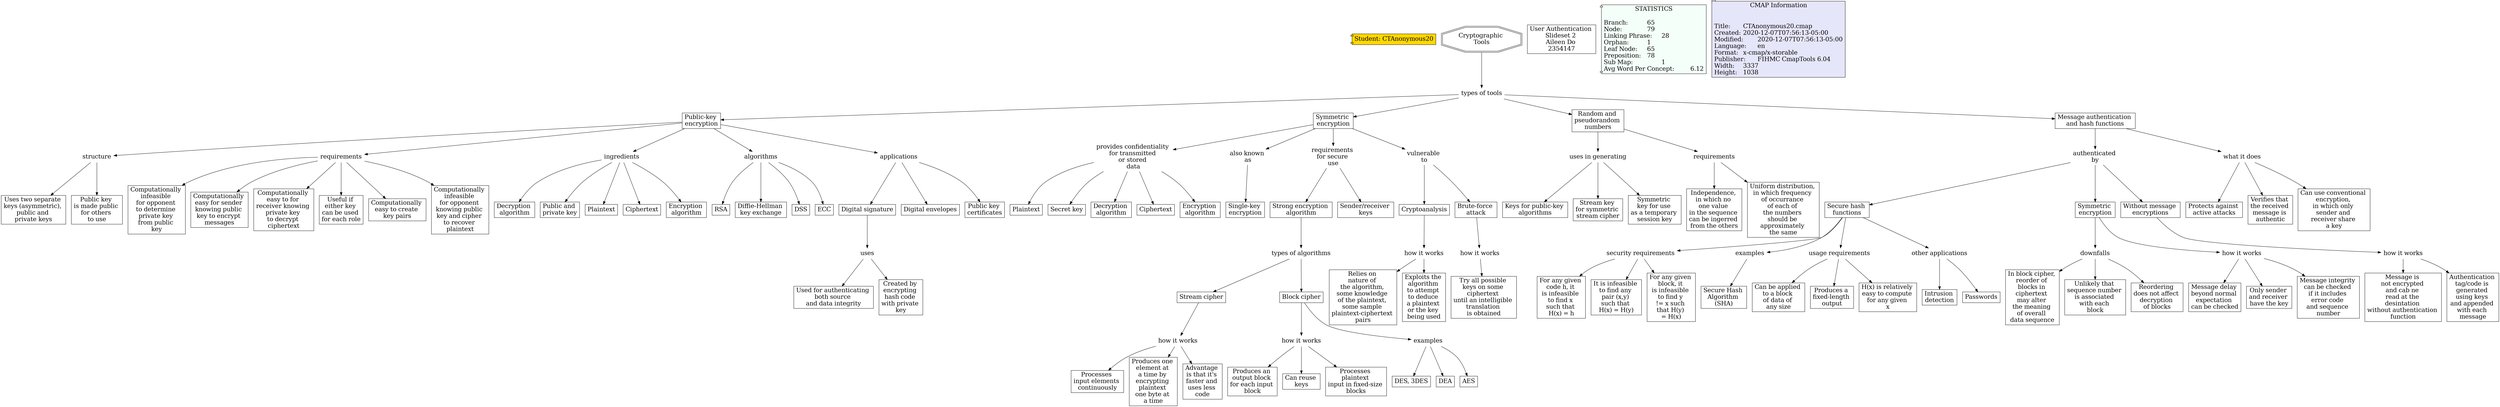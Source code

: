 // The Round Table
digraph {
	Student [label="Student: CTAnonymous20" fillcolor=gold fontsize=20 shape=component style=filled]
	"1RS13BQS8-V2D85F-B83" [label="uses in generating
" fontsize=20 shape=none]
	"1RS13BQS6-4RCX60-B80" [label="Keys for public-key 
algorithms" fillcolor=white fontsize=20 shape=rect style=filled]
	"1RS13BQS8-V2D85F-B83" -> "1RS13BQS6-4RCX60-B80" [constraint=true]
	"1RR76S3XX-1N5T59G-7WV" [label="Public-key 
encryption" fillcolor=white fontsize=20 shape=rect style=filled]
	"1RS11S28S-230DY8N-7FQ" [label=structure fontsize=20 shape=none]
	"1RR76S3XX-1N5T59G-7WV" -> "1RS11S28S-230DY8N-7FQ" [constraint=true]
	"1RS11S28S-230DY8N-7FQ" [label=structure fontsize=20 shape=none]
	"1RS11S28Q-M8JT07-7FM" [label="Uses two separate 
keys (asymmetric), 
public and 
private keys
" fillcolor=white fontsize=20 shape=rect style=filled]
	"1RS11S28S-230DY8N-7FQ" -> "1RS11S28Q-M8JT07-7FM" [constraint=true]
	"1RS0ZK3Y6-10W8PGJ-211" [label="how it works
" fontsize=20 shape=none]
	"1RS0ZK3Y3-22LB7JQ-20Y" [label="Processes 
input elements 
continuously" fillcolor=white fontsize=20 shape=rect style=filled]
	"1RS0ZK3Y6-10W8PGJ-211" -> "1RS0ZK3Y3-22LB7JQ-20Y" [constraint=true]
	"1RS12MYFX-1S1G6SY-8CK" [label=requirements fontsize=20 shape=none]
	"1RS12Q6WN-1LWMPFD-8P2" [label="Computationally 
infeasible 
for opponent 
to determine 
private key 
from public 
key" fillcolor=white fontsize=20 shape=rect style=filled]
	"1RS12MYFX-1S1G6SY-8CK" -> "1RS12Q6WN-1LWMPFD-8P2" [constraint=true]
	"1RS12MYFX-1S1G6SY-8CK" [label=requirements fontsize=20 shape=none]
	"1RS12NFM5-237F01H-8G5" [label="Computationally 
easy for sender 
knowing public 
key to encrypt 
messages" fillcolor=white fontsize=20 shape=rect style=filled]
	"1RS12MYFX-1S1G6SY-8CK" -> "1RS12NFM5-237F01H-8G5" [constraint=true]
	"1RS13DXX6-209HRKH-BKR" [label=requirements fontsize=20 shape=none]
	"1RS13G1W2-QRRRX9-BTH" [label="Independence, 
in which no 
one value 
in the sequence 
can be ingerred 
from the others
" fillcolor=white fontsize=20 shape=rect style=filled]
	"1RS13DXX6-209HRKH-BKR" -> "1RS13G1W2-QRRRX9-BTH" [constraint=true]
	"1RS11S28S-230DY8N-7FQ" [label=structure fontsize=20 shape=none]
	"1RS11T8V8-3DVW66-7KK" [label="Public key 
is made public 
for others 
to use" fillcolor=white fontsize=20 shape=rect style=filled]
	"1RS11S28S-230DY8N-7FQ" -> "1RS11T8V8-3DVW66-7KK" [constraint=true]
	"1RS11VBNF-1RZ89XN-7QM" [label=ingredients fontsize=20 shape=none]
	"1RS11ZWFP-24X9BQ0-7Z5" [label="Decryption 
algorithm" fillcolor=white fontsize=20 shape=rect style=filled]
	"1RS11VBNF-1RZ89XN-7QM" -> "1RS11ZWFP-24X9BQ0-7Z5" [constraint=true]
	"1RR78WWPW-1V7W17T-88S" [label="Symmetric 
encryption" fillcolor=white fontsize=20 shape=rect style=filled]
	"1RRXM2YZK-BKK2Z8-4R3" [label="provides confidentiality 
for transmitted 
or stored 
data" fontsize=20 shape=none]
	"1RR78WWPW-1V7W17T-88S" -> "1RRXM2YZK-BKK2Z8-4R3" [constraint=true]
	"1RS0ZK3Y6-10W8PGJ-211" [label="how it works
" fontsize=20 shape=none]
	"1RS0ZWYGV-296VX42-2VH" [label="Produces one 
element at 
a time by 
encrypting 
plaintext 
one byte at 
a time" fillcolor=white fontsize=20 shape=rect style=filled]
	"1RS0ZK3Y6-10W8PGJ-211" -> "1RS0ZWYGV-296VX42-2VH" [constraint=true]
	"1RS11JJQ3-GJP174-6PG" [label="security requirements
" fontsize=20 shape=none]
	"1RS11JJQ2-12YSPJ3-6PC" [label="For any given 
code h, it 
is infeasible 
to find x 
such that 
H(x) = h" fillcolor=white fontsize=20 shape=rect style=filled]
	"1RS11JJQ3-GJP174-6PG" -> "1RS11JJQ2-12YSPJ3-6PC" [constraint=true]
	"1RRXM2YZK-BKK2Z8-4R3" [label="provides confidentiality 
for transmitted 
or stored 
data" fontsize=20 shape=none]
	"1RRXM2YZH-26HNS9-4R0" [label=Plaintext fillcolor=white fontsize=20 shape=rect style=filled]
	"1RRXM2YZK-BKK2Z8-4R3" -> "1RRXM2YZH-26HNS9-4R0" [constraint=true]
	"1RR76S3XZ-1YCPJG1-7WY" [label="types of tools
" fontsize=20 shape=none]
	"1RR78WWPW-1V7W17T-88S" [label="Symmetric 
encryption" fillcolor=white fontsize=20 shape=rect style=filled]
	"1RR76S3XZ-1YCPJG1-7WY" -> "1RR78WWPW-1V7W17T-88S" [constraint=true]
	"1RS10RSNC-DWCMN5-4RP" [label=downfalls fontsize=20 shape=none]
	"1RS10RSN9-14JSR6Z-4RL" [label="In block cipher, 
reorder of 
blocks in 
ciphertext 
may alter 
the meaning 
of overall 
data sequence
" fillcolor=white fontsize=20 shape=rect style=filled]
	"1RS10RSNC-DWCMN5-4RP" -> "1RS10RSN9-14JSR6Z-4RL" [constraint=true]
	"1RS115QR3-1H72W1Y-66T" [label="Secure hash 
functions" fillcolor=white fontsize=20 shape=rect style=filled]
	"1RS11NS2F-1Z5G8D1-74J" [label=examples fontsize=20 shape=none]
	"1RS115QR3-1H72W1Y-66T" -> "1RS11NS2F-1Z5G8D1-74J" [constraint=true]
	"1RRXM2YZK-BKK2Z8-4R3" [label="provides confidentiality 
for transmitted 
or stored 
data" fontsize=20 shape=none]
	"1RRXM5YP6-CWC1VY-4WZ" [label="Secret key
" fillcolor=white fontsize=20 shape=rect style=filled]
	"1RRXM2YZK-BKK2Z8-4R3" -> "1RRXM5YP6-CWC1VY-4WZ" [constraint=true]
	"1RS13BQS8-V2D85F-B83" [label="uses in generating
" fontsize=20 shape=none]
	"1RS13CLDM-1GZS22Z-BBJ" [label="Stream key 
for symmetric 
stream cipher
" fillcolor=white fontsize=20 shape=rect style=filled]
	"1RS13BQS8-V2D85F-B83" -> "1RS13CLDM-1GZS22Z-BBJ" [constraint=true]
	"1RS10K7D3-1HBHP5Q-48K" [label="Symmetric 
encryption" fillcolor=white fontsize=20 shape=rect style=filled]
	"1RS10RSNC-DWCMN5-4RP" [label=downfalls fontsize=20 shape=none]
	"1RS10K7D3-1HBHP5Q-48K" -> "1RS10RSNC-DWCMN5-4RP" [constraint=true]
	"1RRXLWLL4-GG70KN-4MP" [label="also known 
as" fontsize=20 shape=none]
	"1RRXLWLL1-KVDGK0-4ML" [label="Single-key 
encryption" fillcolor=white fontsize=20 shape=rect style=filled]
	"1RRXLWLL4-GG70KN-4MP" -> "1RRXLWLL1-KVDGK0-4ML" [constraint=true]
	"1RS13DXX6-209HRKH-BKR" [label=requirements fontsize=20 shape=none]
	"1RS13DXX3-25RJNJS-BKN" [label="Uniform distribution, 
in which frequency 
of occurrance 
of each of 
the numbers 
should be 
approximately 
the same" fillcolor=white fontsize=20 shape=rect style=filled]
	"1RS13DXX6-209HRKH-BKR" -> "1RS13DXX3-25RJNJS-BKN" [constraint=true]
	"1RR76S3XX-1N5T59G-7WV" [label="Public-key 
encryption" fillcolor=white fontsize=20 shape=rect style=filled]
	"1RS12MYFX-1S1G6SY-8CK" [label=requirements fontsize=20 shape=none]
	"1RR76S3XX-1N5T59G-7WV" -> "1RS12MYFX-1S1G6SY-8CK" [constraint=true]
	"1RR78WWPW-1V7W17T-88S" [label="Symmetric 
encryption" fillcolor=white fontsize=20 shape=rect style=filled]
	"1RRXM842K-23RMDVF-51V" [label="requirements 
for secure 
use" fontsize=20 shape=none]
	"1RR78WWPW-1V7W17T-88S" -> "1RRXM842K-23RMDVF-51V" [constraint=true]
	"1RRXM2YZK-BKK2Z8-4R3" [label="provides confidentiality 
for transmitted 
or stored 
data" fontsize=20 shape=none]
	"1RRXM6DS1-M4YSJ7-4YT" [label="Decryption 
algorithm" fillcolor=white fontsize=20 shape=rect style=filled]
	"1RRXM2YZK-BKK2Z8-4R3" -> "1RRXM6DS1-M4YSJ7-4YT" [constraint=true]
	"1RR76S3XZ-1YCPJG1-7WY" [label="types of tools
" fontsize=20 shape=none]
	"1RRXN0WLX-XCCNRV-5Q8" [label="Random and 
pseudorandom 
numbers" fillcolor=white fontsize=20 shape=rect style=filled]
	"1RR76S3XZ-1YCPJG1-7WY" -> "1RRXN0WLX-XCCNRV-5Q8" [constraint=true]
	"1RRXML926-1NDRTJK-5HF" [label="Stream cipher
" fillcolor=white fontsize=20 shape=rect style=filled]
	"1RS0ZK3Y6-10W8PGJ-211" [label="how it works
" fontsize=20 shape=none]
	"1RRXML926-1NDRTJK-5HF" -> "1RS0ZK3Y6-10W8PGJ-211" [constraint=true]
	"1RRXMJCMT-1RYHVPT-5DC" [label="Block cipher
" fillcolor=white fontsize=20 shape=rect style=filled]
	"1RS0Z16ND-7BKF1F-1H4" [label="how it works
" fontsize=20 shape=none]
	"1RRXMJCMT-1RYHVPT-5DC" -> "1RS0Z16ND-7BKF1F-1H4" [constraint=true]
	"1RS0Y971G-14ZDQ3F-MN" [label="how it works
" fontsize=20 shape=none]
	"1RS0Y971B-21S0XXF-MK" [label="Relies on 
nature of 
the algorithm, 
some knowledge 
of the plaintext, 
some sample 
plaintext-ciphertext 
pairs" fillcolor=white fontsize=20 shape=rect style=filled]
	"1RS0Y971G-14ZDQ3F-MN" -> "1RS0Y971B-21S0XXF-MK" [constraint=true]
	"1RS0ZK3Y6-10W8PGJ-211" [label="how it works
" fontsize=20 shape=none]
	"1RS1015WJ-1TX0R35-362" [label="Advantage 
is that it's 
faster and 
uses less 
code" fillcolor=white fontsize=20 shape=rect style=filled]
	"1RS0ZK3Y6-10W8PGJ-211" -> "1RS1015WJ-1TX0R35-362" [constraint=true]
	"1RS10MMJX-761Z9L-4CD" [label="how it works
" fontsize=20 shape=none]
	"1RS10PC2L-24R7GG9-4KP" [label="Message delay 
beyond normal 
expectation 
can be checked
" fillcolor=white fontsize=20 shape=rect style=filled]
	"1RS10MMJX-761Z9L-4CD" -> "1RS10PC2L-24R7GG9-4KP" [constraint=true]
	"1RRXM842H-T9PDCC-51R" [label="Strong encryption 
algorithm" fillcolor=white fontsize=20 shape=rect style=filled]
	"1RRXMJCMW-1RF30NW-5DG" [label="types of algorithms
" fontsize=20 shape=none]
	"1RRXM842H-T9PDCC-51R" -> "1RRXMJCMW-1RF30NW-5DG" [constraint=true]
	"1RRXN0WLX-XCCNRV-5Q8" [label="Random and 
pseudorandom 
numbers" fillcolor=white fontsize=20 shape=rect style=filled]
	"1RS13BQS8-V2D85F-B83" [label="uses in generating
" fontsize=20 shape=none]
	"1RRXN0WLX-XCCNRV-5Q8" -> "1RS13BQS8-V2D85F-B83" [constraint=true]
	"1RS0YWN9X-SM93R9-134" [label="how it works
" fontsize=20 shape=none]
	"1RS0YWN9V-PFVL6-131" [label="Try all possible 
keys on some 
ciphertext 
until an intelligible 
translation 
is obtained
" fillcolor=white fontsize=20 shape=rect style=filled]
	"1RS0YWN9X-SM93R9-134" -> "1RS0YWN9V-PFVL6-131" [constraint=true]
	"1RS10RSNC-DWCMN5-4RP" [label=downfalls fontsize=20 shape=none]
	"1RS10VD3V-1SXZ7WL-569" [label="Unlikely that 
sequence number 
is associated 
with each 
block" fillcolor=white fontsize=20 shape=rect style=filled]
	"1RS10RSNC-DWCMN5-4RP" -> "1RS10VD3V-1SXZ7WL-569" [constraint=true]
	"1RS0Z16ND-7BKF1F-1H4" [label="how it works
" fontsize=20 shape=none]
	"1RS0ZT361-YSCCHW-2M2" [label="Produces an 
output block 
for each input 
block" fillcolor=white fontsize=20 shape=rect style=filled]
	"1RS0Z16ND-7BKF1F-1H4" -> "1RS0ZT361-YSCCHW-2M2" [constraint=true]
	"1RRXMJCMT-1RYHVPT-5DC" [label="Block cipher
" fillcolor=white fontsize=20 shape=rect style=filled]
	"1RS0ZJ2LX-3XMXZ8-1W8" [label=examples fontsize=20 shape=none]
	"1RRXMJCMT-1RYHVPT-5DC" -> "1RS0ZJ2LX-3XMXZ8-1W8" [constraint=true]
	"1RR78XPWP-150KGLN-8BY" [label="Message authentication 
and hash functions
" fillcolor=white fontsize=20 shape=rect style=filled]
	"1RS10K7D5-8F9XZH-48N" [label="authenticated 
by" fontsize=20 shape=none]
	"1RR78XPWP-150KGLN-8BY" -> "1RS10K7D5-8F9XZH-48N" [constraint=true]
	"1RRXN0WLX-XCCNRV-5Q8" [label="Random and 
pseudorandom 
numbers" fillcolor=white fontsize=20 shape=rect style=filled]
	"1RS13DXX6-209HRKH-BKR" [label=requirements fontsize=20 shape=none]
	"1RRXN0WLX-XCCNRV-5Q8" -> "1RS13DXX6-209HRKH-BKR" [constraint=true]
	"1RS10K7D3-1HBHP5Q-48K" [label="Symmetric 
encryption" fillcolor=white fontsize=20 shape=rect style=filled]
	"1RS10MMJX-761Z9L-4CD" [label="how it works
" fontsize=20 shape=none]
	"1RS10K7D3-1HBHP5Q-48K" -> "1RS10MMJX-761Z9L-4CD" [constraint=true]
	"1RR76S3XX-1N5T59G-7WV" [label="Public-key 
encryption" fillcolor=white fontsize=20 shape=rect style=filled]
	"1RS11VBNF-1RZ89XN-7QM" [label=ingredients fontsize=20 shape=none]
	"1RR76S3XX-1N5T59G-7WV" -> "1RS11VBNF-1RZ89XN-7QM" [constraint=true]
	"1RS10RSNC-DWCMN5-4RP" [label=downfalls fontsize=20 shape=none]
	"1RS10TTP1-2CTKQ4B-53X" [label="Reordering 
does not affect 
decryption 
of blocks" fillcolor=white fontsize=20 shape=rect style=filled]
	"1RS10RSNC-DWCMN5-4RP" -> "1RS10TTP1-2CTKQ4B-53X" [constraint=true]
	"1RS10GKBS-1PT21T6-3WS" [label="what it does
" fontsize=20 shape=none]
	"1RS10GKBR-Y05BVW-3WP" [label="Protects against 
active attacks
" fillcolor=white fontsize=20 shape=rect style=filled]
	"1RS10GKBS-1PT21T6-3WS" -> "1RS10GKBR-Y05BVW-3WP" [constraint=true]
	"1RS0ZJ2LX-3XMXZ8-1W8" [label=examples fontsize=20 shape=none]
	"1RS0ZJHNS-2C7VR80-1XC" [label="DES, 3DES" fillcolor=white fontsize=20 shape=rect style=filled]
	"1RS0ZJ2LX-3XMXZ8-1W8" -> "1RS0ZJHNS-2C7VR80-1XC" [constraint=true]
	"1RR78WWPW-1V7W17T-88S" [label="Symmetric 
encryption" fillcolor=white fontsize=20 shape=rect style=filled]
	"1RRXMD0GK-1QB1F5V-57J" [label="vulnerable 
to" fontsize=20 shape=none]
	"1RR78WWPW-1V7W17T-88S" -> "1RRXMD0GK-1QB1F5V-57J" [constraint=true]
	"1RRXMD0GK-1QB1F5V-57J" [label="vulnerable 
to" fontsize=20 shape=none]
	"1RRXMD0GH-4V1NPJ-57F" [label=Cryptoanalysis fillcolor=white fontsize=20 shape=rect style=filled]
	"1RRXMD0GK-1QB1F5V-57J" -> "1RRXMD0GH-4V1NPJ-57F" [constraint=true]
	"1RS10K7D5-8F9XZH-48N" [label="authenticated 
by" fontsize=20 shape=none]
	"1RS115QR3-1H72W1Y-66T" [label="Secure hash 
functions" fillcolor=white fontsize=20 shape=rect style=filled]
	"1RS10K7D5-8F9XZH-48N" -> "1RS115QR3-1H72W1Y-66T" [constraint=true]
	"1RRXMD0GH-4V1NPJ-57F" [label=Cryptoanalysis fillcolor=white fontsize=20 shape=rect style=filled]
	"1RS0Y971G-14ZDQ3F-MN" [label="how it works
" fontsize=20 shape=none]
	"1RRXMD0GH-4V1NPJ-57F" -> "1RS0Y971G-14ZDQ3F-MN" [constraint=true]
	"1RRXMJCMW-1RF30NW-5DG" [label="types of algorithms
" fontsize=20 shape=none]
	"1RRXMJCMT-1RYHVPT-5DC" [label="Block cipher
" fillcolor=white fontsize=20 shape=rect style=filled]
	"1RRXMJCMW-1RF30NW-5DG" -> "1RRXMJCMT-1RYHVPT-5DC" [constraint=true]
	"1RS12MYFX-1S1G6SY-8CK" [label=requirements fontsize=20 shape=none]
	"1RS12P7WJ-KPSS9D-8KJ" [label="Computationally 
easy to for 
receiver knowing 
private key 
to decrypt 
ciphertext" fillcolor=white fontsize=20 shape=rect style=filled]
	"1RS12MYFX-1S1G6SY-8CK" -> "1RS12P7WJ-KPSS9D-8KJ" [constraint=true]
	"1RS12ZLQ3-253F2N9-9H3" [label="Digital signature
" fillcolor=white fontsize=20 shape=rect style=filled]
	"1RS139K7F-5CQSWC-B3C" [label=uses fontsize=20 shape=none]
	"1RS12ZLQ3-253F2N9-9H3" -> "1RS139K7F-5CQSWC-B3C" [constraint=true]
	"1RS11FRDX-1M7W429-6C5" [label="usage requirements
" fontsize=20 shape=none]
	"1RS11FRDV-1M3JSVH-6C2" [label="Can be applied 
to a block 
of data of 
any size" fillcolor=white fontsize=20 shape=rect style=filled]
	"1RS11FRDX-1M7W429-6C5" -> "1RS11FRDV-1M3JSVH-6C2" [constraint=true]
	"1RS12MYFX-1S1G6SY-8CK" [label=requirements fontsize=20 shape=none]
	"1RS12SDLW-1LZCJ9-8ZD" [label="Useful if 
either key 
can be used 
for each role
" fillcolor=white fontsize=20 shape=rect style=filled]
	"1RS12MYFX-1S1G6SY-8CK" -> "1RS12SDLW-1LZCJ9-8ZD" [constraint=true]
	"1RRXM842K-23RMDVF-51V" [label="requirements 
for secure 
use" fontsize=20 shape=none]
	"1RRXM842H-T9PDCC-51R" [label="Strong encryption 
algorithm" fillcolor=white fontsize=20 shape=rect style=filled]
	"1RRXM842K-23RMDVF-51V" -> "1RRXM842H-T9PDCC-51R" [constraint=true]
	"1RRXM842K-23RMDVF-51V" [label="requirements 
for secure 
use" fontsize=20 shape=none]
	"1RRXM8QB7-239WS3V-54F" [label="Sender/receiver 
keys" fillcolor=white fontsize=20 shape=rect style=filled]
	"1RRXM842K-23RMDVF-51V" -> "1RRXM8QB7-239WS3V-54F" [constraint=true]
	"1RR78WWPW-1V7W17T-88S" [label="Symmetric 
encryption" fillcolor=white fontsize=20 shape=rect style=filled]
	"1RRXLWLL4-GG70KN-4MP" [label="also known 
as" fontsize=20 shape=none]
	"1RR78WWPW-1V7W17T-88S" -> "1RRXLWLL4-GG70KN-4MP" [constraint=true]
	"1RS0ZJ2LX-3XMXZ8-1W8" [label=examples fontsize=20 shape=none]
	"1RS0ZJ2LT-QSNVDJ-1W5" [label=DEA fillcolor=white fontsize=20 shape=rect style=filled]
	"1RS0ZJ2LX-3XMXZ8-1W8" -> "1RS0ZJ2LT-QSNVDJ-1W5" [constraint=true]
	"1RRXMD0GK-1QB1F5V-57J" [label="vulnerable 
to" fontsize=20 shape=none]
	"1RRXMDRQ5-QVQ07S-59L" [label="Brute-force 
attack" fillcolor=white fontsize=20 shape=rect style=filled]
	"1RRXMD0GK-1QB1F5V-57J" -> "1RRXMDRQ5-QVQ07S-59L" [constraint=true]
	"1RS10K7D5-8F9XZH-48N" [label="authenticated 
by" fontsize=20 shape=none]
	"1RS1118WF-17GDHTR-5K0" [label="Without message 
encryptions" fillcolor=white fontsize=20 shape=rect style=filled]
	"1RS10K7D5-8F9XZH-48N" -> "1RS1118WF-17GDHTR-5K0" [constraint=true]
	"1RS10MMJX-761Z9L-4CD" [label="how it works
" fontsize=20 shape=none]
	"1RS10MMJV-1LYGSHZ-4C9" [label="Only sender 
and receiver 
have the key
" fillcolor=white fontsize=20 shape=rect style=filled]
	"1RS10MMJX-761Z9L-4CD" -> "1RS10MMJV-1LYGSHZ-4C9" [constraint=true]
	"1RS12V7XK-BQX4F3-969" [label=algorithms fontsize=20 shape=none]
	"1RS12V7XH-1H5QHVF-966" [label=RSA fillcolor=white fontsize=20 shape=rect style=filled]
	"1RS12V7XK-BQX4F3-969" -> "1RS12V7XH-1H5QHVF-966" [constraint=true]
	"1RR78XPWP-150KGLN-8BY" [label="Message authentication 
and hash functions
" fillcolor=white fontsize=20 shape=rect style=filled]
	"1RS10GKBS-1PT21T6-3WS" [label="what it does
" fontsize=20 shape=none]
	"1RR78XPWP-150KGLN-8BY" -> "1RS10GKBS-1PT21T6-3WS" [constraint=true]
	"1RS12ZLQ6-17K1D5B-9H6" [label=applications fontsize=20 shape=none]
	"1RS1305G9-1MWP2HK-9L7" [label="Digital envelopes
" fillcolor=white fontsize=20 shape=rect style=filled]
	"1RS12ZLQ6-17K1D5B-9H6" -> "1RS1305G9-1MWP2HK-9L7" [constraint=true]
	"1RS11NS2F-1Z5G8D1-74J" [label=examples fontsize=20 shape=none]
	"1RS11NS2C-2042B0W-74F" [label="Secure Hash 
Algorithm 
(SHA)" fillcolor=white fontsize=20 shape=rect style=filled]
	"1RS11NS2F-1Z5G8D1-74J" -> "1RS11NS2C-2042B0W-74F" [constraint=true]
	"1RR76S3XZ-1YCPJG1-7WY" [label="types of tools
" fontsize=20 shape=none]
	"1RR78XPWP-150KGLN-8BY" [label="Message authentication 
and hash functions
" fillcolor=white fontsize=20 shape=rect style=filled]
	"1RR76S3XZ-1YCPJG1-7WY" -> "1RR78XPWP-150KGLN-8BY" [constraint=true]
	"1RS11FRDX-1M7W429-6C5" [label="usage requirements
" fontsize=20 shape=none]
	"1RS11GKD2-2DTPL6Z-6G4" [label="Produces a 
fixed-length 
output" fillcolor=white fontsize=20 shape=rect style=filled]
	"1RS11FRDX-1M7W429-6C5" -> "1RS11GKD2-2DTPL6Z-6G4" [constraint=true]
	"1RRXM2YZK-BKK2Z8-4R3" [label="provides confidentiality 
for transmitted 
or stored 
data" fontsize=20 shape=none]
	"1RRXM65MS-1CCKGCN-4XY" [label=Ciphertext fillcolor=white fontsize=20 shape=rect style=filled]
	"1RRXM2YZK-BKK2Z8-4R3" -> "1RRXM65MS-1CCKGCN-4XY" [constraint=true]
	"1RR76S3XZ-1YCPJG1-7WY" [label="types of tools
" fontsize=20 shape=none]
	"1RR76S3XX-1N5T59G-7WV" [label="Public-key 
encryption" fillcolor=white fontsize=20 shape=rect style=filled]
	"1RR76S3XZ-1YCPJG1-7WY" -> "1RR76S3XX-1N5T59G-7WV" [constraint=true]
	"1RS10K7D5-8F9XZH-48N" [label="authenticated 
by" fontsize=20 shape=none]
	"1RS10K7D3-1HBHP5Q-48K" [label="Symmetric 
encryption" fillcolor=white fontsize=20 shape=rect style=filled]
	"1RS10K7D5-8F9XZH-48N" -> "1RS10K7D3-1HBHP5Q-48K" [constraint=true]
	"1RS11JJQ3-GJP174-6PG" [label="security requirements
" fontsize=20 shape=none]
	"1RS11M79N-18JZLHX-6YN" [label="It is infeasible 
to find any 
pair (x,y) 
such that 
H(x) = H(y)
" fillcolor=white fontsize=20 shape=rect style=filled]
	"1RS11JJQ3-GJP174-6PG" -> "1RS11M79N-18JZLHX-6YN" [constraint=true]
	"1RS0Z16ND-7BKF1F-1H4" [label="how it works
" fontsize=20 shape=none]
	"1RS0ZTHPC-1X27W32-2P3" [label="Can reuse 
keys" fillcolor=white fontsize=20 shape=rect style=filled]
	"1RS0Z16ND-7BKF1F-1H4" -> "1RS0ZTHPC-1X27W32-2P3" [constraint=true]
	"1RRXMJCMW-1RF30NW-5DG" [label="types of algorithms
" fontsize=20 shape=none]
	"1RRXML926-1NDRTJK-5HF" [label="Stream cipher
" fillcolor=white fontsize=20 shape=rect style=filled]
	"1RRXMJCMW-1RF30NW-5DG" -> "1RRXML926-1NDRTJK-5HF" [constraint=true]
	"1RS11FRDX-1M7W429-6C5" [label="usage requirements
" fontsize=20 shape=none]
	"1RS11GXF8-VSSHT2-6J2" [label="H(x) is relatively 
easy to compute 
for any given 
x" fillcolor=white fontsize=20 shape=rect style=filled]
	"1RS11FRDX-1M7W429-6C5" -> "1RS11GXF8-VSSHT2-6J2" [constraint=true]
	"1RS12V7XK-BQX4F3-969" [label=algorithms fontsize=20 shape=none]
	"1RS12VTMS-11GZ323-97J" [label="Diffie-Hellman 
key exchange
" fillcolor=white fontsize=20 shape=rect style=filled]
	"1RS12V7XK-BQX4F3-969" -> "1RS12VTMS-11GZ323-97J" [constraint=true]
	"1RS139K7F-5CQSWC-B3C" [label=uses fontsize=20 shape=none]
	"1RS12YHPL-T75DPT-9FL" [label="Used for authenticating 
both source 
and data integrity
" fillcolor=white fontsize=20 shape=rect style=filled]
	"1RS139K7F-5CQSWC-B3C" -> "1RS12YHPL-T75DPT-9FL" [constraint=true]
	"1RS12MYFX-1S1G6SY-8CK" [label=requirements fontsize=20 shape=none]
	"1RS12MYFW-KN3T7-8CG" [label="Computationally 
easy to create 
key pairs" fillcolor=white fontsize=20 shape=rect style=filled]
	"1RS12MYFX-1S1G6SY-8CK" -> "1RS12MYFW-KN3T7-8CG" [constraint=true]
	"1RR76S3XX-1N5T59G-7WV" [label="Public-key 
encryption" fillcolor=white fontsize=20 shape=rect style=filled]
	"1RS12ZLQ6-17K1D5B-9H6" [label=applications fontsize=20 shape=none]
	"1RR76S3XX-1N5T59G-7WV" -> "1RS12ZLQ6-17K1D5B-9H6" [constraint=true]
	"1RS11QCW3-1DTH1C-773" [label="other applications
" fontsize=20 shape=none]
	"1RS11QW23-1DYZSSP-79B" [label="Intrusion 
detection" fillcolor=white fontsize=20 shape=rect style=filled]
	"1RS11QCW3-1DTH1C-773" -> "1RS11QW23-1DYZSSP-79B" [constraint=true]
	"1RS10GKBS-1PT21T6-3WS" [label="what it does
" fontsize=20 shape=none]
	"1RS10H4GW-10KLXJQ-3Z3" [label="Verifies that 
the received 
message is 
authentic" fillcolor=white fontsize=20 shape=rect style=filled]
	"1RS10GKBS-1PT21T6-3WS" -> "1RS10H4GW-10KLXJQ-3Z3" [constraint=true]
	"1RRXMDRQ5-QVQ07S-59L" [label="Brute-force 
attack" fillcolor=white fontsize=20 shape=rect style=filled]
	"1RS0YWN9X-SM93R9-134" [label="how it works
" fontsize=20 shape=none]
	"1RRXMDRQ5-QVQ07S-59L" -> "1RS0YWN9X-SM93R9-134" [constraint=true]
	"1RR3V8VXH-21RCJJB-2LC" [label="Cryptographic 
Tools" fillcolor=white fontsize=20 shape=doubleoctagon style=filled]
	"1RR76S3XZ-1YCPJG1-7WY" [label="types of tools
" fontsize=20 shape=none]
	"1RR3V8VXH-21RCJJB-2LC" -> "1RR76S3XZ-1YCPJG1-7WY" [constraint=true]
	"1RS10GKBS-1PT21T6-3WS" [label="what it does
" fontsize=20 shape=none]
	"1RS10HS5W-13VG7D4-41C" [label="Can use conventional 
encryption, 
in which only 
sender and 
receiver share 
a key" fillcolor=white fontsize=20 shape=rect style=filled]
	"1RS10GKBS-1PT21T6-3WS" -> "1RS10HS5W-13VG7D4-41C" [constraint=true]
	"1RS12MYFX-1S1G6SY-8CK" [label=requirements fontsize=20 shape=none]
	"1RS12R0LR-1YYNQS2-8SV" [label="Computationally 
infeasible 
for opponent 
knowing public 
key and cipher 
to recover 
plaintext" fillcolor=white fontsize=20 shape=rect style=filled]
	"1RS12MYFX-1S1G6SY-8CK" -> "1RS12R0LR-1YYNQS2-8SV" [constraint=true]
	"1RS12V7XK-BQX4F3-969" [label=algorithms fontsize=20 shape=none]
	"1RS12W4KV-1VMDRGX-990" [label=DSS fillcolor=white fontsize=20 shape=rect style=filled]
	"1RS12V7XK-BQX4F3-969" -> "1RS12W4KV-1VMDRGX-990" [constraint=true]
	"1RS10MMJX-761Z9L-4CD" [label="how it works
" fontsize=20 shape=none]
	"1RS10NKFV-25V819P-4G4" [label="Message integrity 
can be checked 
if it includes 
error code 
and sequence 
number" fillcolor=white fontsize=20 shape=rect style=filled]
	"1RS10MMJX-761Z9L-4CD" -> "1RS10NKFV-25V819P-4G4" [constraint=true]
	"1RS12ZLQ6-17K1D5B-9H6" [label=applications fontsize=20 shape=none]
	"1RS12ZXND-2C1PR1M-9JX" [label="Public key 
certificates" fillcolor=white fontsize=20 shape=rect style=filled]
	"1RS12ZLQ6-17K1D5B-9H6" -> "1RS12ZXND-2C1PR1M-9JX" [constraint=true]
	"1RS12ZLQ6-17K1D5B-9H6" [label=applications fontsize=20 shape=none]
	"1RS12ZLQ3-253F2N9-9H3" [label="Digital signature
" fillcolor=white fontsize=20 shape=rect style=filled]
	"1RS12ZLQ6-17K1D5B-9H6" -> "1RS12ZLQ3-253F2N9-9H3" [constraint=true]
	"1RS115QR3-1H72W1Y-66T" [label="Secure hash 
functions" fillcolor=white fontsize=20 shape=rect style=filled]
	"1RS11QCW3-1DTH1C-773" [label="other applications
" fontsize=20 shape=none]
	"1RS115QR3-1H72W1Y-66T" -> "1RS11QCW3-1DTH1C-773" [constraint=true]
	"1RS11VBNF-1RZ89XN-7QM" [label=ingredients fontsize=20 shape=none]
	"1RS11W9YL-76S7XQ-7TD" [label="Public and 
private key
" fillcolor=white fontsize=20 shape=rect style=filled]
	"1RS11VBNF-1RZ89XN-7QM" -> "1RS11W9YL-76S7XQ-7TD" [constraint=true]
	"1RS115QR3-1H72W1Y-66T" [label="Secure hash 
functions" fillcolor=white fontsize=20 shape=rect style=filled]
	"1RS11FRDX-1M7W429-6C5" [label="usage requirements
" fontsize=20 shape=none]
	"1RS115QR3-1H72W1Y-66T" -> "1RS11FRDX-1M7W429-6C5" [constraint=true]
	"1RS11QCW3-1DTH1C-773" [label="other applications
" fontsize=20 shape=none]
	"1RS11QCW0-1ZWW7LR-770" [label=Passwords fillcolor=white fontsize=20 shape=rect style=filled]
	"1RS11QCW3-1DTH1C-773" -> "1RS11QCW0-1ZWW7LR-770" [constraint=true]
	"1RS1121XC-439CP-5PN" [label="how it works
" fontsize=20 shape=none]
	"1RS1132PM-YV1M3P-5TR" [label="Message is 
not encrypted 
and cab ne 
read at the 
desintation 
without authentication 
function" fillcolor=white fontsize=20 shape=rect style=filled]
	"1RS1121XC-439CP-5PN" -> "1RS1132PM-YV1M3P-5TR" [constraint=true]
	"1RS1118WF-17GDHTR-5K0" [label="Without message 
encryptions" fillcolor=white fontsize=20 shape=rect style=filled]
	"1RS1121XC-439CP-5PN" [label="how it works
" fontsize=20 shape=none]
	"1RS1118WF-17GDHTR-5K0" -> "1RS1121XC-439CP-5PN" [constraint=true]
	"1RR76S3XX-1N5T59G-7WV" [label="Public-key 
encryption" fillcolor=white fontsize=20 shape=rect style=filled]
	"1RS12V7XK-BQX4F3-969" [label=algorithms fontsize=20 shape=none]
	"1RR76S3XX-1N5T59G-7WV" -> "1RS12V7XK-BQX4F3-969" [constraint=true]
	"1RS13BQS8-V2D85F-B83" [label="uses in generating
" fontsize=20 shape=none]
	"1RS13CYZ8-1J7WX2Y-BD9" [label="Symmetric 
key for use 
as a temporary 
session key
" fillcolor=white fontsize=20 shape=rect style=filled]
	"1RS13BQS8-V2D85F-B83" -> "1RS13CYZ8-1J7WX2Y-BD9" [constraint=true]
	"1RS11VBNF-1RZ89XN-7QM" [label=ingredients fontsize=20 shape=none]
	"1RS11VBND-1RYDP3S-7QJ" [label=Plaintext fillcolor=white fontsize=20 shape=rect style=filled]
	"1RS11VBNF-1RZ89XN-7QM" -> "1RS11VBND-1RYDP3S-7QJ" [constraint=true]
	"1RS1121XC-439CP-5PN" [label="how it works
" fontsize=20 shape=none]
	"1RS1121XB-29W5FBF-5PK" [label="Authentication 
tag/code is 
generated 
using keys 
and appended 
with each 
message" fillcolor=white fontsize=20 shape=rect style=filled]
	"1RS1121XC-439CP-5PN" -> "1RS1121XB-29W5FBF-5PK" [constraint=true]
	"1RS115QR3-1H72W1Y-66T" [label="Secure hash 
functions" fillcolor=white fontsize=20 shape=rect style=filled]
	"1RS11JJQ3-GJP174-6PG" [label="security requirements
" fontsize=20 shape=none]
	"1RS115QR3-1H72W1Y-66T" -> "1RS11JJQ3-GJP174-6PG" [constraint=true]
	"1RS11VBNF-1RZ89XN-7QM" [label=ingredients fontsize=20 shape=none]
	"1RS11WT0M-1DCPH86-7VX" [label=Ciphertext fillcolor=white fontsize=20 shape=rect style=filled]
	"1RS11VBNF-1RZ89XN-7QM" -> "1RS11WT0M-1DCPH86-7VX" [constraint=true]
	"1RRXM2YZK-BKK2Z8-4R3" [label="provides confidentiality 
for transmitted 
or stored 
data" fontsize=20 shape=none]
	"1RRXM5M4S-1C41G9T-4VQ" [label="Encryption 
algorithm" fillcolor=white fontsize=20 shape=rect style=filled]
	"1RRXM2YZK-BKK2Z8-4R3" -> "1RRXM5M4S-1C41G9T-4VQ" [constraint=true]
	"1RS139K7F-5CQSWC-B3C" [label=uses fontsize=20 shape=none]
	"1RS133M37-1RV3FSZ-9YC" [label="Created by 
encrypting 
hash code 
with private 
key" fillcolor=white fontsize=20 shape=rect style=filled]
	"1RS139K7F-5CQSWC-B3C" -> "1RS133M37-1RV3FSZ-9YC" [constraint=true]
	"1RS12V7XK-BQX4F3-969" [label=algorithms fontsize=20 shape=none]
	"1RS12WJZ9-N4W2R4-99P" [label=ECC fillcolor=white fontsize=20 shape=rect style=filled]
	"1RS12V7XK-BQX4F3-969" -> "1RS12WJZ9-N4W2R4-99P" [constraint=true]
	"1RS11JJQ3-GJP174-6PG" [label="security requirements
" fontsize=20 shape=none]
	"1RS11KS1L-1SWVQRV-6TY" [label="For any given 
block, it 
is infeasible 
to find y 
!= x such 
that H(y) 
= H(x)" fillcolor=white fontsize=20 shape=rect style=filled]
	"1RS11JJQ3-GJP174-6PG" -> "1RS11KS1L-1SWVQRV-6TY" [constraint=true]
	"1RS0Y971G-14ZDQ3F-MN" [label="how it works
" fontsize=20 shape=none]
	"1RS0YVL04-1MMKJJR-Z9" [label="Exploits the 
algorithm 
to attempt 
to deduce 
a plaintext 
or the key 
being used
" fillcolor=white fontsize=20 shape=rect style=filled]
	"1RS0Y971G-14ZDQ3F-MN" -> "1RS0YVL04-1MMKJJR-Z9" [constraint=true]
	"1RS0Z16ND-7BKF1F-1H4" [label="how it works
" fontsize=20 shape=none]
	"1RS0Z16NB-1G5D510-1H1" [label="Processes 
plaintext 
input in fixed-size 
blocks" fillcolor=white fontsize=20 shape=rect style=filled]
	"1RS0Z16ND-7BKF1F-1H4" -> "1RS0Z16NB-1G5D510-1H1" [constraint=true]
	"1RS0ZJ2LX-3XMXZ8-1W8" [label=examples fontsize=20 shape=none]
	"1RS10813F-QZ8V23-3GL" [label=AES fillcolor=white fontsize=20 shape=rect style=filled]
	"1RS0ZJ2LX-3XMXZ8-1W8" -> "1RS10813F-QZ8V23-3GL" [constraint=true]
	"1RS11VBNF-1RZ89XN-7QM" [label=ingredients fontsize=20 shape=none]
	"1RS11VX4X-29VP3G9-7S3" [label="Encryption 
algorithm" fillcolor=white fontsize=20 shape=rect style=filled]
	"1RS11VBNF-1RZ89XN-7QM" -> "1RS11VX4X-29VP3G9-7S3" [constraint=true]
	"1RR3D2QMC-97BR9P-GV" [label="User Authentication 
Slideset 2 
Aileen Do 
2354147" fillcolor=white fontsize=20 shape=rect style=filled]
	statictics [label="STATISTICS
\lBranch:		65\lNode:		79\lLinking Phrase:	28\lOrphan:		1\lLeaf Node:	65\lPreposition:	78\lSub Map:		1\lAvg Word Per Concept:	6.12\l" Gsplines=true fillcolor="#F5FFFA" fontsize=20 shape=component style=filled]
	file_info [label="CMAP Information

\lTitle:	CTAnonymous20.cmap\lCreated:	2020-12-07T07:56:13-05:00\lModified:	2020-12-07T07:56:13-05:00\lLanguage:	en\lFormat:	x-cmap/x-storable\lPublisher:	FIHMC CmapTools 6.04\lWidth:	3337\lHeight:	1038\l" Gsplines=true fillcolor="#E6E6FA" fontsize=20 shape=tab style=filled]
}
